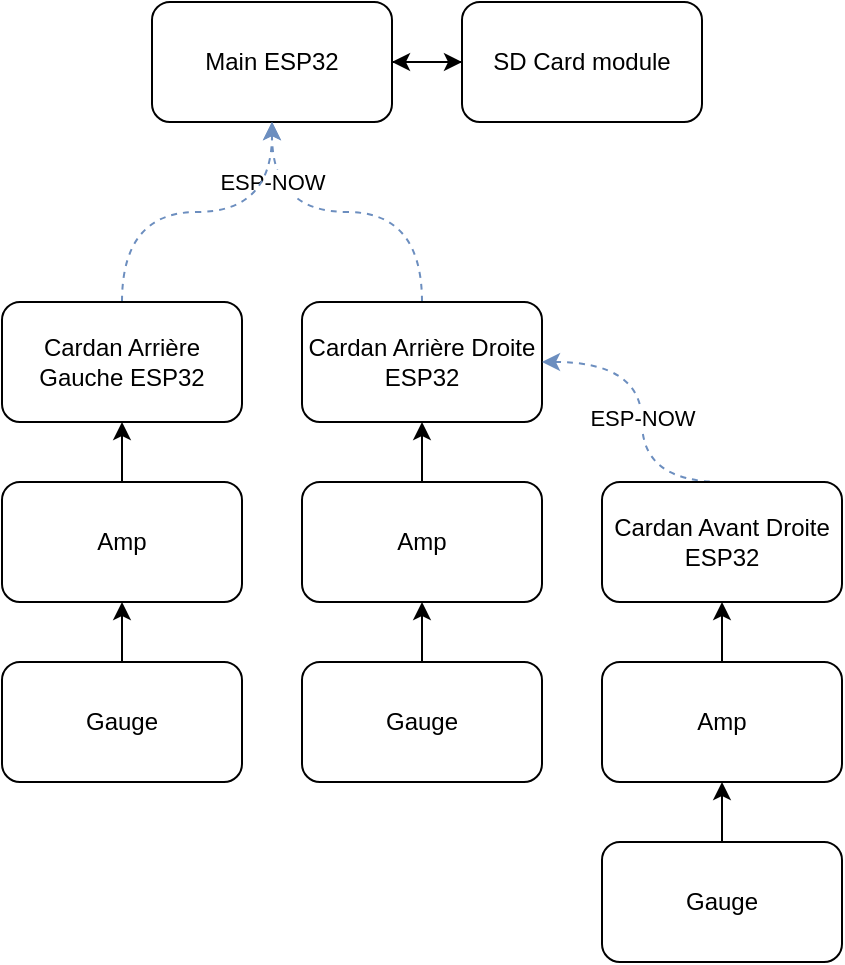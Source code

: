 <mxfile version="24.2.5" type="github">
  <diagram name="Page-1" id="9OuFn9asQA0T_BERR28A">
    <mxGraphModel dx="977" dy="607" grid="1" gridSize="10" guides="1" tooltips="1" connect="1" arrows="1" fold="1" page="1" pageScale="1" pageWidth="850" pageHeight="1100" math="0" shadow="0">
      <root>
        <mxCell id="0" />
        <mxCell id="1" parent="0" />
        <mxCell id="maxmGwOta3VXcljxq-BI-5" style="edgeStyle=orthogonalEdgeStyle;rounded=0;orthogonalLoop=1;jettySize=auto;html=1;entryX=0;entryY=0.5;entryDx=0;entryDy=0;" parent="1" source="maxmGwOta3VXcljxq-BI-1" target="maxmGwOta3VXcljxq-BI-2" edge="1">
          <mxGeometry relative="1" as="geometry" />
        </mxCell>
        <mxCell id="maxmGwOta3VXcljxq-BI-1" value="Main ESP32" style="rounded=1;whiteSpace=wrap;html=1;" parent="1" vertex="1">
          <mxGeometry x="365" y="90" width="120" height="60" as="geometry" />
        </mxCell>
        <mxCell id="maxmGwOta3VXcljxq-BI-6" style="edgeStyle=orthogonalEdgeStyle;rounded=0;orthogonalLoop=1;jettySize=auto;html=1;" parent="1" source="maxmGwOta3VXcljxq-BI-2" target="maxmGwOta3VXcljxq-BI-1" edge="1">
          <mxGeometry relative="1" as="geometry" />
        </mxCell>
        <mxCell id="maxmGwOta3VXcljxq-BI-2" value="SD Card module" style="rounded=1;whiteSpace=wrap;html=1;" parent="1" vertex="1">
          <mxGeometry x="520" y="90" width="120" height="60" as="geometry" />
        </mxCell>
        <mxCell id="maxmGwOta3VXcljxq-BI-26" style="edgeStyle=orthogonalEdgeStyle;rounded=0;orthogonalLoop=1;jettySize=auto;html=1;exitX=0.5;exitY=0;exitDx=0;exitDy=0;entryX=0.5;entryY=1;entryDx=0;entryDy=0;fillColor=#dae8fc;strokeColor=#6c8ebf;dashed=1;curved=1;" parent="1" source="maxmGwOta3VXcljxq-BI-7" target="maxmGwOta3VXcljxq-BI-1" edge="1">
          <mxGeometry relative="1" as="geometry" />
        </mxCell>
        <mxCell id="3KduFAgJWkS7cNdNPn9D-8" value="ESP-NOW" style="edgeLabel;html=1;align=center;verticalAlign=middle;resizable=0;points=[];" vertex="1" connectable="0" parent="maxmGwOta3VXcljxq-BI-26">
          <mxGeometry x="-0.248" y="7" relative="1" as="geometry">
            <mxPoint x="-58" y="-22" as="offset" />
          </mxGeometry>
        </mxCell>
        <mxCell id="maxmGwOta3VXcljxq-BI-7" value="Cardan Arrière Droite ESP32" style="rounded=1;whiteSpace=wrap;html=1;" parent="1" vertex="1">
          <mxGeometry x="440" y="240" width="120" height="60" as="geometry" />
        </mxCell>
        <mxCell id="maxmGwOta3VXcljxq-BI-11" style="edgeStyle=orthogonalEdgeStyle;rounded=0;orthogonalLoop=1;jettySize=auto;html=1;exitX=0.5;exitY=0;exitDx=0;exitDy=0;entryX=0.5;entryY=1;entryDx=0;entryDy=0;" parent="1" source="maxmGwOta3VXcljxq-BI-8" target="maxmGwOta3VXcljxq-BI-7" edge="1">
          <mxGeometry relative="1" as="geometry" />
        </mxCell>
        <mxCell id="maxmGwOta3VXcljxq-BI-8" value="Amp" style="rounded=1;whiteSpace=wrap;html=1;" parent="1" vertex="1">
          <mxGeometry x="440" y="330" width="120" height="60" as="geometry" />
        </mxCell>
        <mxCell id="maxmGwOta3VXcljxq-BI-10" style="edgeStyle=orthogonalEdgeStyle;rounded=0;orthogonalLoop=1;jettySize=auto;html=1;exitX=0.5;exitY=0;exitDx=0;exitDy=0;entryX=0.5;entryY=1;entryDx=0;entryDy=0;" parent="1" source="maxmGwOta3VXcljxq-BI-9" target="maxmGwOta3VXcljxq-BI-8" edge="1">
          <mxGeometry relative="1" as="geometry" />
        </mxCell>
        <mxCell id="maxmGwOta3VXcljxq-BI-9" value="Gauge" style="rounded=1;whiteSpace=wrap;html=1;" parent="1" vertex="1">
          <mxGeometry x="440" y="420" width="120" height="60" as="geometry" />
        </mxCell>
        <mxCell id="maxmGwOta3VXcljxq-BI-25" style="edgeStyle=orthogonalEdgeStyle;rounded=0;orthogonalLoop=1;jettySize=auto;html=1;exitX=0.5;exitY=0;exitDx=0;exitDy=0;entryX=0.5;entryY=1;entryDx=0;entryDy=0;dashed=1;fillColor=#dae8fc;strokeColor=#6c8ebf;curved=1;" parent="1" source="maxmGwOta3VXcljxq-BI-14" target="maxmGwOta3VXcljxq-BI-1" edge="1">
          <mxGeometry relative="1" as="geometry" />
        </mxCell>
        <mxCell id="maxmGwOta3VXcljxq-BI-14" value="Cardan Arrière Gauche ESP32" style="rounded=1;whiteSpace=wrap;html=1;" parent="1" vertex="1">
          <mxGeometry x="290" y="240" width="120" height="60" as="geometry" />
        </mxCell>
        <mxCell id="maxmGwOta3VXcljxq-BI-15" style="edgeStyle=orthogonalEdgeStyle;rounded=0;orthogonalLoop=1;jettySize=auto;html=1;exitX=0.5;exitY=0;exitDx=0;exitDy=0;entryX=0.5;entryY=1;entryDx=0;entryDy=0;" parent="1" source="maxmGwOta3VXcljxq-BI-16" target="maxmGwOta3VXcljxq-BI-14" edge="1">
          <mxGeometry relative="1" as="geometry" />
        </mxCell>
        <mxCell id="maxmGwOta3VXcljxq-BI-16" value="Amp" style="rounded=1;whiteSpace=wrap;html=1;" parent="1" vertex="1">
          <mxGeometry x="290" y="330" width="120" height="60" as="geometry" />
        </mxCell>
        <mxCell id="maxmGwOta3VXcljxq-BI-17" style="edgeStyle=orthogonalEdgeStyle;rounded=0;orthogonalLoop=1;jettySize=auto;html=1;exitX=0.5;exitY=0;exitDx=0;exitDy=0;entryX=0.5;entryY=1;entryDx=0;entryDy=0;" parent="1" source="maxmGwOta3VXcljxq-BI-18" target="maxmGwOta3VXcljxq-BI-16" edge="1">
          <mxGeometry relative="1" as="geometry" />
        </mxCell>
        <mxCell id="maxmGwOta3VXcljxq-BI-18" value="Gauge" style="rounded=1;whiteSpace=wrap;html=1;" parent="1" vertex="1">
          <mxGeometry x="290" y="420" width="120" height="60" as="geometry" />
        </mxCell>
        <mxCell id="3KduFAgJWkS7cNdNPn9D-6" style="edgeStyle=orthogonalEdgeStyle;rounded=0;orthogonalLoop=1;jettySize=auto;html=1;exitX=0.5;exitY=0;exitDx=0;exitDy=0;entryX=1;entryY=0.5;entryDx=0;entryDy=0;fillColor=#dae8fc;strokeColor=#6c8ebf;dashed=1;curved=1;" edge="1" parent="1" source="3KduFAgJWkS7cNdNPn9D-1" target="maxmGwOta3VXcljxq-BI-7">
          <mxGeometry relative="1" as="geometry">
            <Array as="points">
              <mxPoint x="610" y="330" />
              <mxPoint x="610" y="270" />
            </Array>
          </mxGeometry>
        </mxCell>
        <mxCell id="3KduFAgJWkS7cNdNPn9D-7" value="ESP-NOW" style="edgeLabel;html=1;align=center;verticalAlign=middle;resizable=0;points=[];" vertex="1" connectable="0" parent="3KduFAgJWkS7cNdNPn9D-6">
          <mxGeometry x="-0.036" relative="1" as="geometry">
            <mxPoint as="offset" />
          </mxGeometry>
        </mxCell>
        <mxCell id="3KduFAgJWkS7cNdNPn9D-1" value="Cardan Avant Droite ESP32" style="rounded=1;whiteSpace=wrap;html=1;" vertex="1" parent="1">
          <mxGeometry x="590" y="330" width="120" height="60" as="geometry" />
        </mxCell>
        <mxCell id="3KduFAgJWkS7cNdNPn9D-2" style="edgeStyle=orthogonalEdgeStyle;rounded=0;orthogonalLoop=1;jettySize=auto;html=1;exitX=0.5;exitY=0;exitDx=0;exitDy=0;entryX=0.5;entryY=1;entryDx=0;entryDy=0;" edge="1" parent="1" source="3KduFAgJWkS7cNdNPn9D-3" target="3KduFAgJWkS7cNdNPn9D-1">
          <mxGeometry relative="1" as="geometry" />
        </mxCell>
        <mxCell id="3KduFAgJWkS7cNdNPn9D-3" value="Amp" style="rounded=1;whiteSpace=wrap;html=1;" vertex="1" parent="1">
          <mxGeometry x="590" y="420" width="120" height="60" as="geometry" />
        </mxCell>
        <mxCell id="3KduFAgJWkS7cNdNPn9D-4" style="edgeStyle=orthogonalEdgeStyle;rounded=0;orthogonalLoop=1;jettySize=auto;html=1;exitX=0.5;exitY=0;exitDx=0;exitDy=0;entryX=0.5;entryY=1;entryDx=0;entryDy=0;" edge="1" parent="1" source="3KduFAgJWkS7cNdNPn9D-5" target="3KduFAgJWkS7cNdNPn9D-3">
          <mxGeometry relative="1" as="geometry" />
        </mxCell>
        <mxCell id="3KduFAgJWkS7cNdNPn9D-5" value="Gauge" style="rounded=1;whiteSpace=wrap;html=1;" vertex="1" parent="1">
          <mxGeometry x="590" y="510" width="120" height="60" as="geometry" />
        </mxCell>
      </root>
    </mxGraphModel>
  </diagram>
</mxfile>
